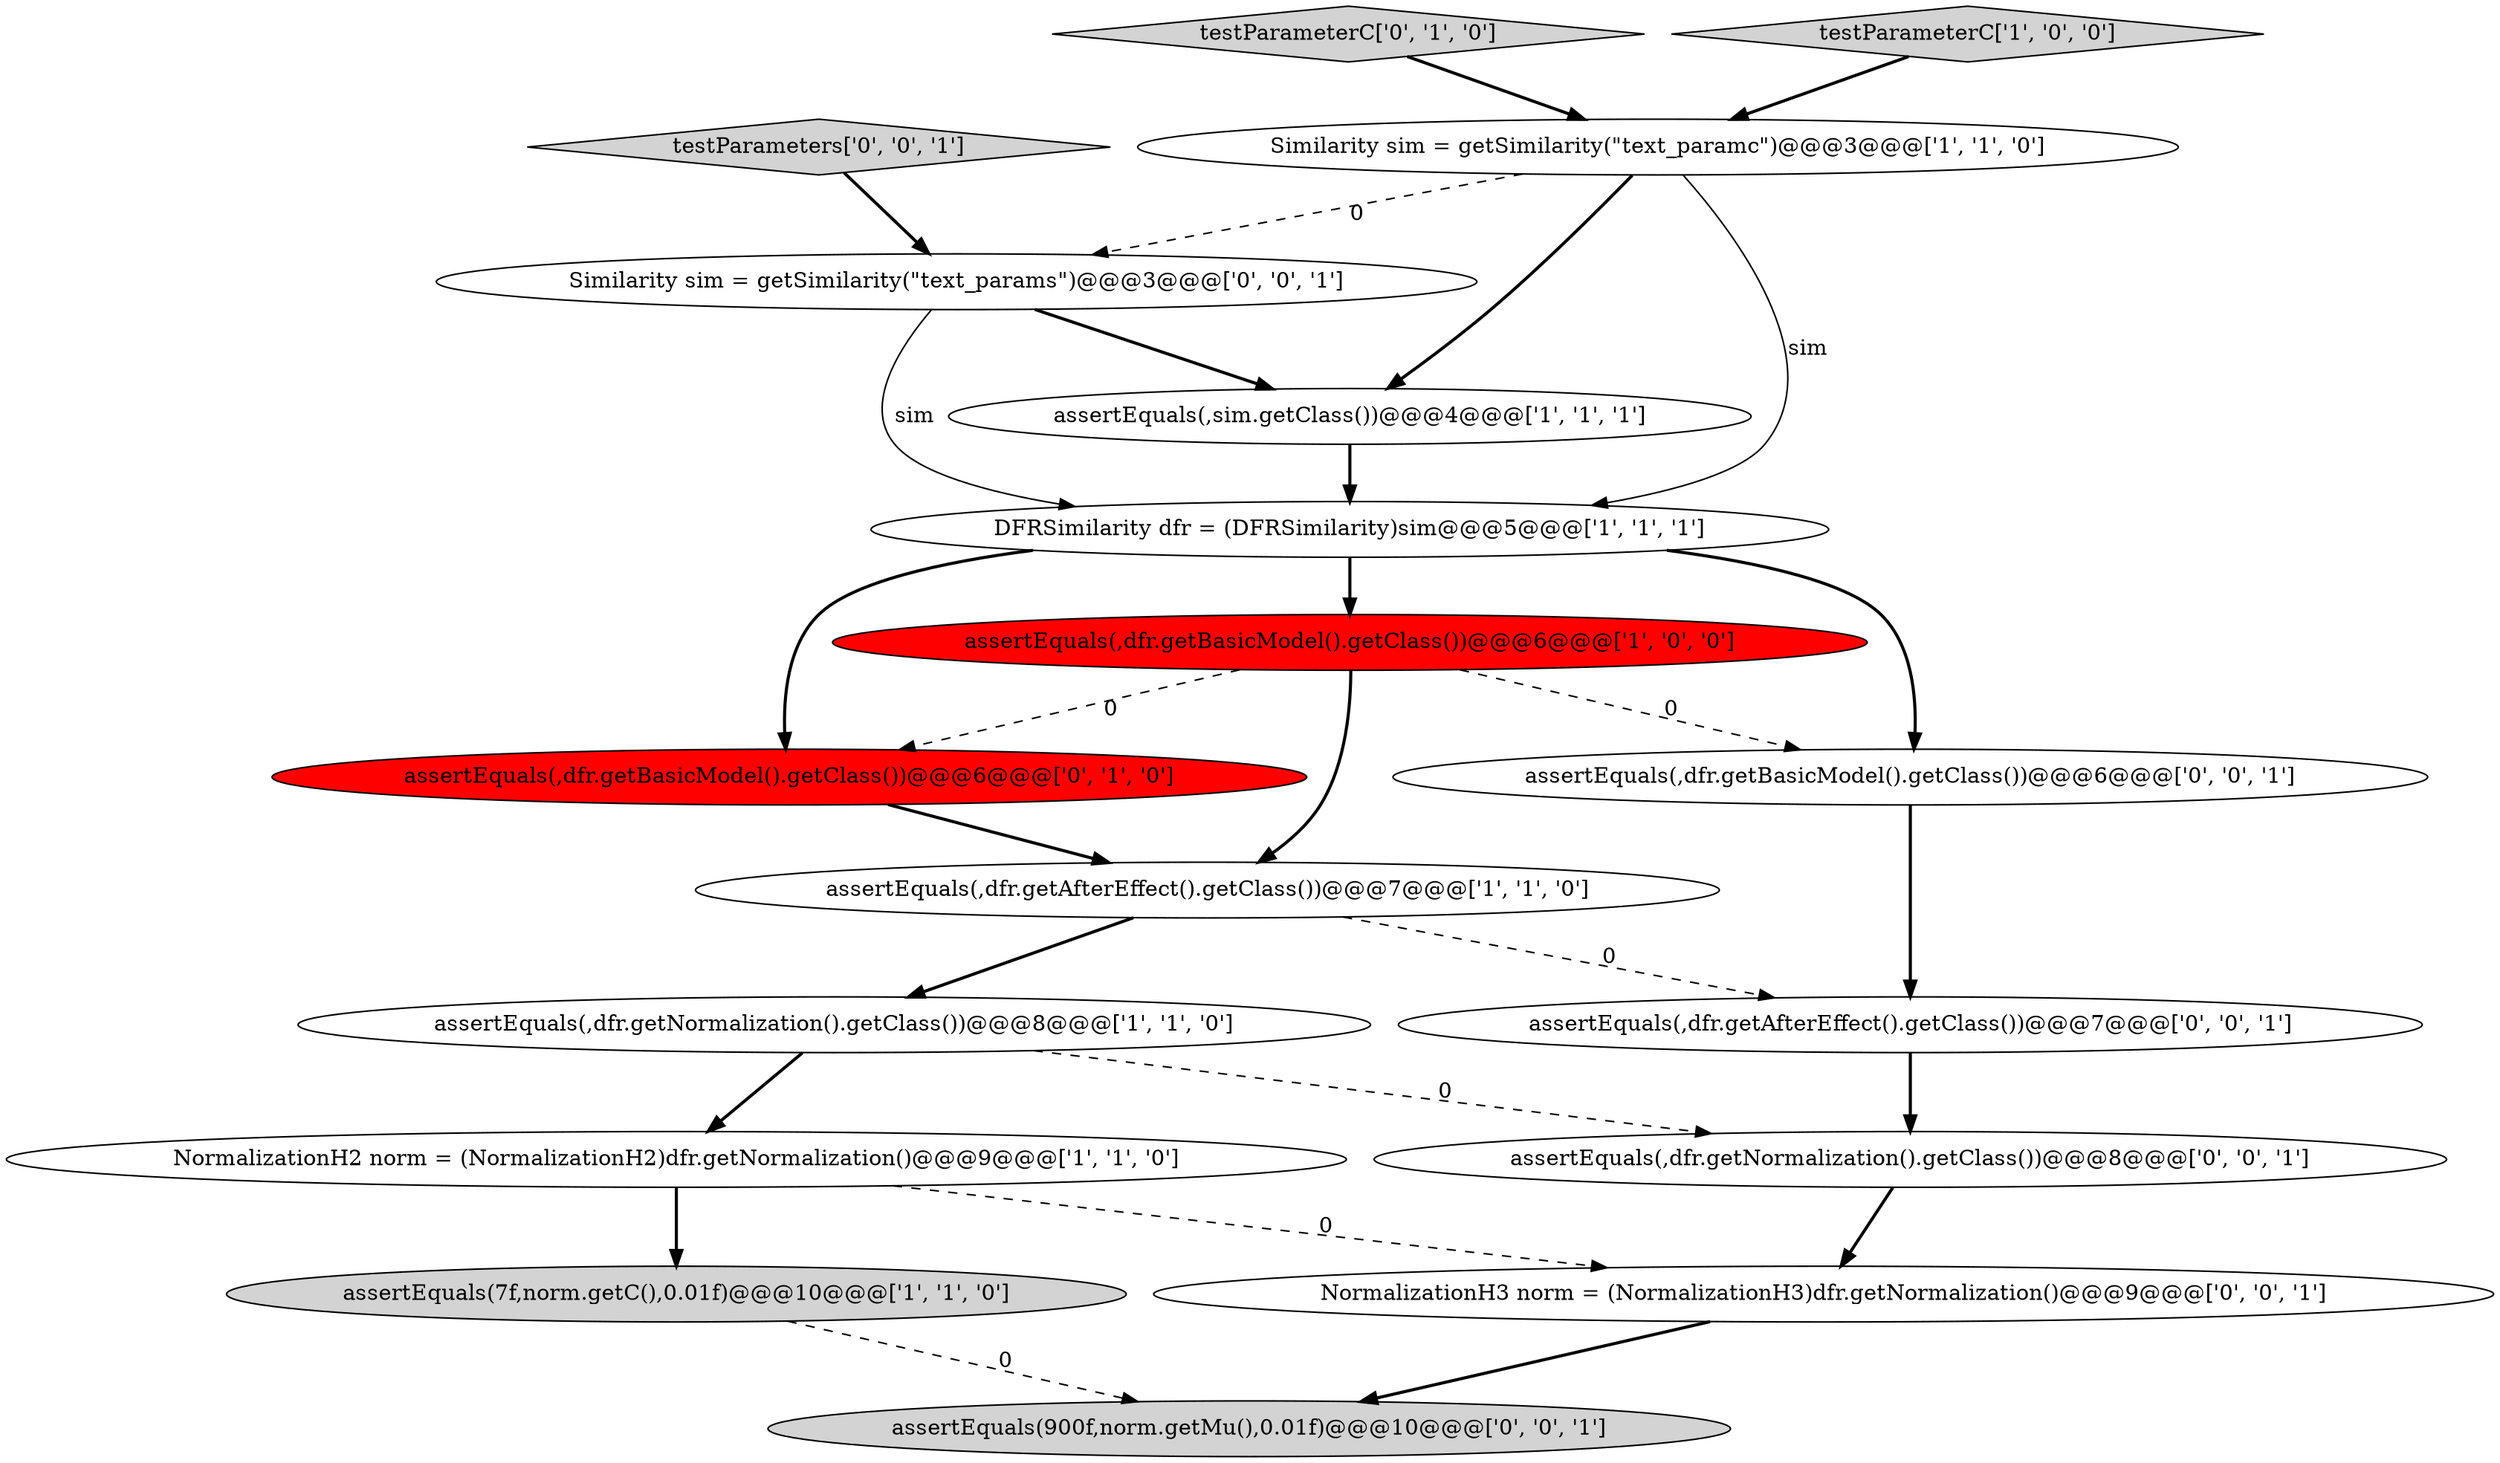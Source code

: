 digraph {
8 [style = filled, label = "assertEquals(,dfr.getNormalization().getClass())@@@8@@@['1', '1', '0']", fillcolor = white, shape = ellipse image = "AAA0AAABBB1BBB"];
0 [style = filled, label = "Similarity sim = getSimilarity(\"text_paramc\")@@@3@@@['1', '1', '0']", fillcolor = white, shape = ellipse image = "AAA0AAABBB1BBB"];
16 [style = filled, label = "testParameters['0', '0', '1']", fillcolor = lightgray, shape = diamond image = "AAA0AAABBB3BBB"];
12 [style = filled, label = "Similarity sim = getSimilarity(\"text_params\")@@@3@@@['0', '0', '1']", fillcolor = white, shape = ellipse image = "AAA0AAABBB3BBB"];
9 [style = filled, label = "assertEquals(,dfr.getBasicModel().getClass())@@@6@@@['0', '1', '0']", fillcolor = red, shape = ellipse image = "AAA1AAABBB2BBB"];
3 [style = filled, label = "assertEquals(,sim.getClass())@@@4@@@['1', '1', '1']", fillcolor = white, shape = ellipse image = "AAA0AAABBB1BBB"];
4 [style = filled, label = "assertEquals(,dfr.getBasicModel().getClass())@@@6@@@['1', '0', '0']", fillcolor = red, shape = ellipse image = "AAA1AAABBB1BBB"];
5 [style = filled, label = "NormalizationH2 norm = (NormalizationH2)dfr.getNormalization()@@@9@@@['1', '1', '0']", fillcolor = white, shape = ellipse image = "AAA0AAABBB1BBB"];
17 [style = filled, label = "assertEquals(,dfr.getAfterEffect().getClass())@@@7@@@['0', '0', '1']", fillcolor = white, shape = ellipse image = "AAA0AAABBB3BBB"];
2 [style = filled, label = "assertEquals(,dfr.getAfterEffect().getClass())@@@7@@@['1', '1', '0']", fillcolor = white, shape = ellipse image = "AAA0AAABBB1BBB"];
14 [style = filled, label = "NormalizationH3 norm = (NormalizationH3)dfr.getNormalization()@@@9@@@['0', '0', '1']", fillcolor = white, shape = ellipse image = "AAA0AAABBB3BBB"];
10 [style = filled, label = "testParameterC['0', '1', '0']", fillcolor = lightgray, shape = diamond image = "AAA0AAABBB2BBB"];
1 [style = filled, label = "DFRSimilarity dfr = (DFRSimilarity)sim@@@5@@@['1', '1', '1']", fillcolor = white, shape = ellipse image = "AAA0AAABBB1BBB"];
13 [style = filled, label = "assertEquals(,dfr.getBasicModel().getClass())@@@6@@@['0', '0', '1']", fillcolor = white, shape = ellipse image = "AAA0AAABBB3BBB"];
15 [style = filled, label = "assertEquals(900f,norm.getMu(),0.01f)@@@10@@@['0', '0', '1']", fillcolor = lightgray, shape = ellipse image = "AAA0AAABBB3BBB"];
7 [style = filled, label = "testParameterC['1', '0', '0']", fillcolor = lightgray, shape = diamond image = "AAA0AAABBB1BBB"];
6 [style = filled, label = "assertEquals(7f,norm.getC(),0.01f)@@@10@@@['1', '1', '0']", fillcolor = lightgray, shape = ellipse image = "AAA0AAABBB1BBB"];
11 [style = filled, label = "assertEquals(,dfr.getNormalization().getClass())@@@8@@@['0', '0', '1']", fillcolor = white, shape = ellipse image = "AAA0AAABBB3BBB"];
0->3 [style = bold, label=""];
1->4 [style = bold, label=""];
5->14 [style = dashed, label="0"];
3->1 [style = bold, label=""];
11->14 [style = bold, label=""];
9->2 [style = bold, label=""];
12->1 [style = solid, label="sim"];
7->0 [style = bold, label=""];
4->2 [style = bold, label=""];
0->12 [style = dashed, label="0"];
2->17 [style = dashed, label="0"];
1->13 [style = bold, label=""];
0->1 [style = solid, label="sim"];
1->9 [style = bold, label=""];
4->9 [style = dashed, label="0"];
13->17 [style = bold, label=""];
5->6 [style = bold, label=""];
8->5 [style = bold, label=""];
6->15 [style = dashed, label="0"];
10->0 [style = bold, label=""];
14->15 [style = bold, label=""];
12->3 [style = bold, label=""];
8->11 [style = dashed, label="0"];
4->13 [style = dashed, label="0"];
16->12 [style = bold, label=""];
2->8 [style = bold, label=""];
17->11 [style = bold, label=""];
}
